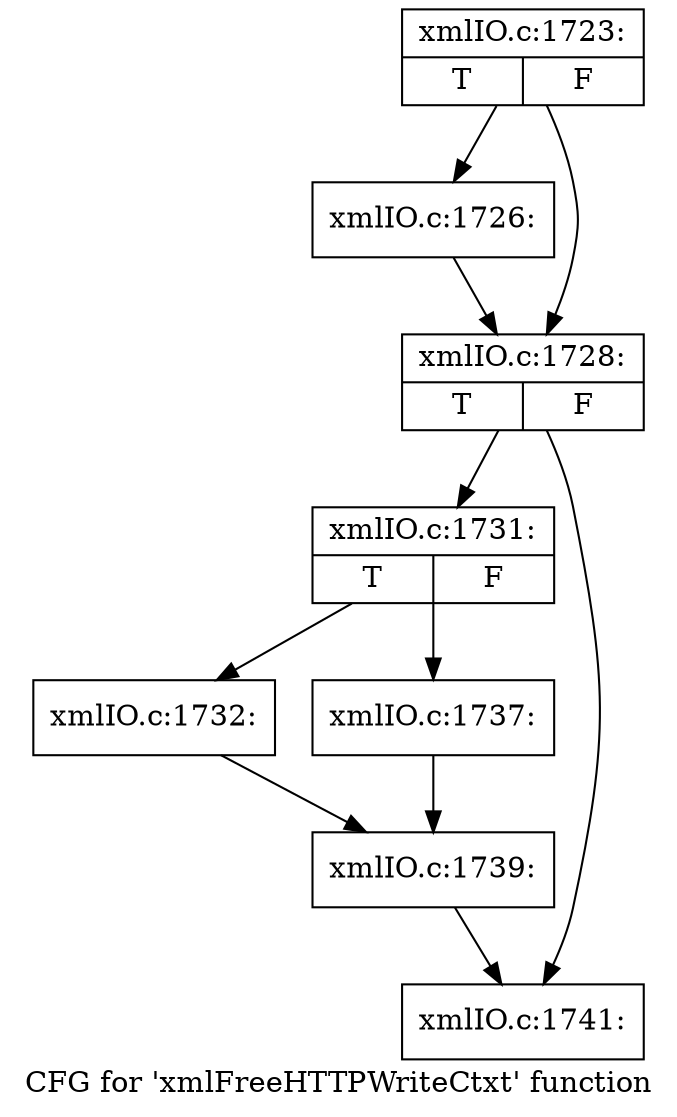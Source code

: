 digraph "CFG for 'xmlFreeHTTPWriteCtxt' function" {
	label="CFG for 'xmlFreeHTTPWriteCtxt' function";

	Node0x55ed3484cfa0 [shape=record,label="{xmlIO.c:1723:|{<s0>T|<s1>F}}"];
	Node0x55ed3484cfa0 -> Node0x55ed3484c340;
	Node0x55ed3484cfa0 -> Node0x55ed3484cc40;
	Node0x55ed3484c340 [shape=record,label="{xmlIO.c:1726:}"];
	Node0x55ed3484c340 -> Node0x55ed3484cc40;
	Node0x55ed3484cc40 [shape=record,label="{xmlIO.c:1728:|{<s0>T|<s1>F}}"];
	Node0x55ed3484cc40 -> Node0x55ed3484de10;
	Node0x55ed3484cc40 -> Node0x55ed3484de60;
	Node0x55ed3484de10 [shape=record,label="{xmlIO.c:1731:|{<s0>T|<s1>F}}"];
	Node0x55ed3484de10 -> Node0x55ed3484e2b0;
	Node0x55ed3484de10 -> Node0x55ed3484e350;
	Node0x55ed3484e2b0 [shape=record,label="{xmlIO.c:1732:}"];
	Node0x55ed3484e2b0 -> Node0x55ed3484e300;
	Node0x55ed3484e350 [shape=record,label="{xmlIO.c:1737:}"];
	Node0x55ed3484e350 -> Node0x55ed3484e300;
	Node0x55ed3484e300 [shape=record,label="{xmlIO.c:1739:}"];
	Node0x55ed3484e300 -> Node0x55ed3484de60;
	Node0x55ed3484de60 [shape=record,label="{xmlIO.c:1741:}"];
}
